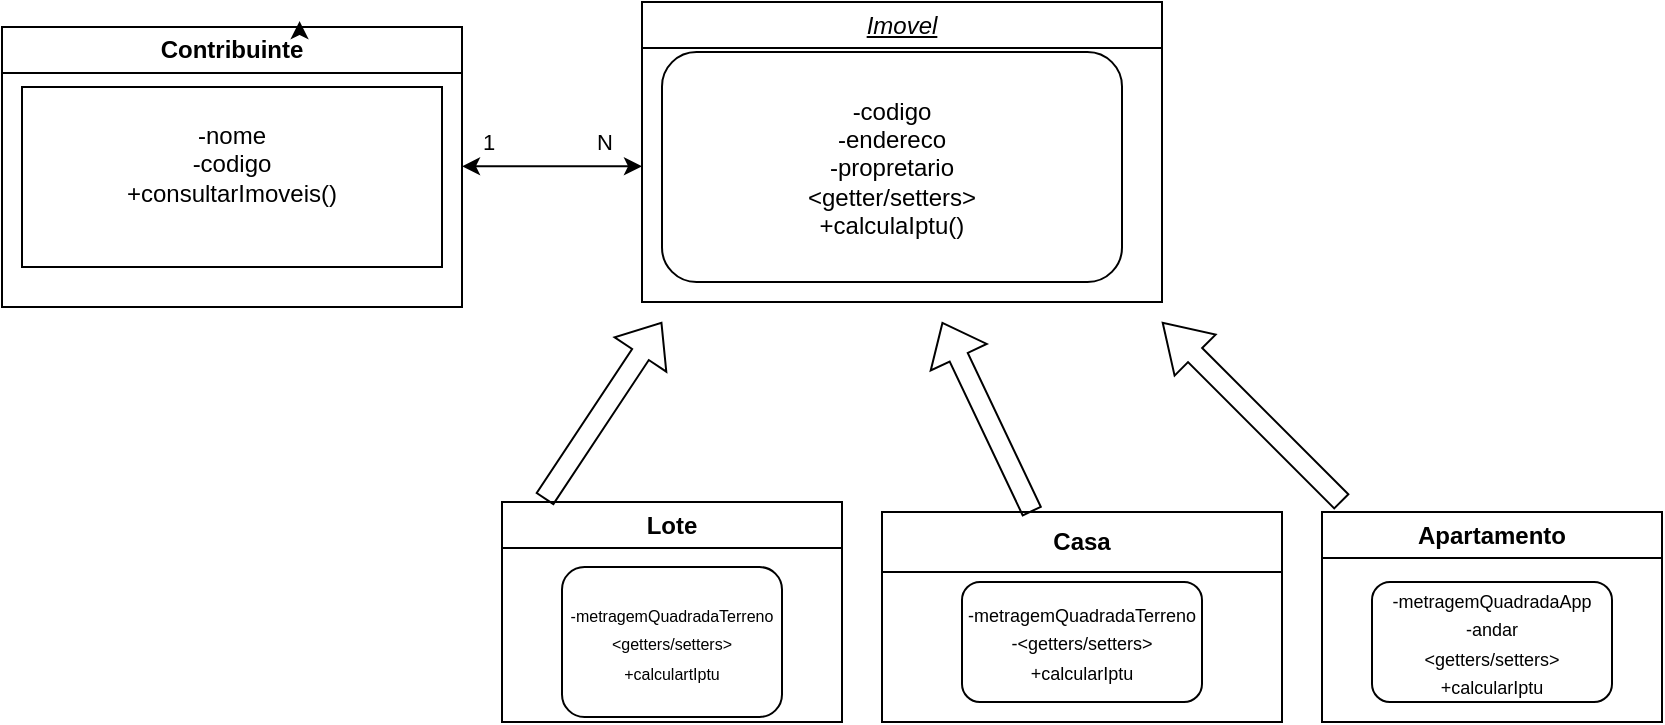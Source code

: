 <mxfile version="28.0.0">
  <diagram name="Página-1" id="NhEo0DLCaknJdFC8N-nL">
    <mxGraphModel dx="1243" dy="650" grid="1" gridSize="10" guides="1" tooltips="1" connect="1" arrows="1" fold="1" page="1" pageScale="1" pageWidth="827" pageHeight="1169" math="0" shadow="0">
      <root>
        <mxCell id="0" />
        <mxCell id="1" parent="0" />
        <mxCell id="cHoE7PxNt6vrXDY2uAkb-1" value="&lt;font style=&quot;vertical-align: inherit;&quot;&gt;&lt;font style=&quot;vertical-align: inherit;&quot;&gt;Contribuinte&lt;/font&gt;&lt;/font&gt;" style="swimlane;whiteSpace=wrap;html=1;" vertex="1" parent="1">
          <mxGeometry x="150" y="72.5" width="230" height="140" as="geometry" />
        </mxCell>
        <mxCell id="cHoE7PxNt6vrXDY2uAkb-2" value="&lt;font style=&quot;vertical-align: inherit;&quot;&gt;&lt;font style=&quot;vertical-align: inherit;&quot;&gt;-nome&lt;/font&gt;&lt;/font&gt;&lt;div&gt;&lt;font style=&quot;vertical-align: inherit;&quot;&gt;&lt;font style=&quot;vertical-align: inherit;&quot;&gt;&lt;font style=&quot;vertical-align: inherit;&quot;&gt;&lt;font style=&quot;vertical-align: inherit;&quot;&gt;-codigo&lt;/font&gt;&lt;/font&gt;&lt;/font&gt;&lt;/font&gt;&lt;/div&gt;&lt;div&gt;&lt;font style=&quot;vertical-align: inherit;&quot;&gt;&lt;font style=&quot;vertical-align: inherit;&quot;&gt;&lt;font style=&quot;vertical-align: inherit;&quot;&gt;&lt;font style=&quot;vertical-align: inherit;&quot;&gt;+consultarImoveis()&lt;/font&gt;&lt;/font&gt;&lt;/font&gt;&lt;/font&gt;&lt;/div&gt;&lt;div&gt;&lt;font style=&quot;vertical-align: inherit;&quot;&gt;&lt;font style=&quot;vertical-align: inherit;&quot;&gt;&lt;font style=&quot;vertical-align: inherit;&quot;&gt;&lt;font style=&quot;vertical-align: inherit;&quot;&gt;&lt;br&gt;&lt;/font&gt;&lt;/font&gt;&lt;/font&gt;&lt;/font&gt;&lt;/div&gt;" style="whiteSpace=wrap;html=1;" vertex="1" parent="cHoE7PxNt6vrXDY2uAkb-1">
          <mxGeometry x="10" y="30" width="210" height="90" as="geometry" />
        </mxCell>
        <mxCell id="cHoE7PxNt6vrXDY2uAkb-3" style="edgeStyle=orthogonalEdgeStyle;rounded=0;orthogonalLoop=1;jettySize=auto;html=1;exitX=0.75;exitY=0;exitDx=0;exitDy=0;entryX=0.647;entryY=-0.021;entryDx=0;entryDy=0;entryPerimeter=0;" edge="1" parent="1" source="cHoE7PxNt6vrXDY2uAkb-1" target="cHoE7PxNt6vrXDY2uAkb-1">
          <mxGeometry relative="1" as="geometry" />
        </mxCell>
        <mxCell id="cHoE7PxNt6vrXDY2uAkb-5" value="&lt;u&gt;&lt;i style=&quot;font-weight: normal;&quot;&gt;Imovel&lt;/i&gt;&lt;/u&gt;" style="swimlane;whiteSpace=wrap;html=1;" vertex="1" parent="1">
          <mxGeometry x="470" y="60" width="260" height="150" as="geometry" />
        </mxCell>
        <mxCell id="cHoE7PxNt6vrXDY2uAkb-17" value="-codigo&lt;div&gt;-endereco&lt;/div&gt;&lt;div&gt;-propretario&lt;/div&gt;&lt;div&gt;&amp;lt;getter/setters&amp;gt;&lt;/div&gt;&lt;div&gt;+calculaIptu()&lt;/div&gt;" style="rounded=1;whiteSpace=wrap;html=1;" vertex="1" parent="cHoE7PxNt6vrXDY2uAkb-5">
          <mxGeometry x="10" y="25" width="230" height="115" as="geometry" />
        </mxCell>
        <mxCell id="cHoE7PxNt6vrXDY2uAkb-7" value="Lote" style="swimlane;whiteSpace=wrap;html=1;" vertex="1" parent="1">
          <mxGeometry x="400" y="310" width="170" height="110" as="geometry" />
        </mxCell>
        <mxCell id="cHoE7PxNt6vrXDY2uAkb-18" value="&lt;font style=&quot;font-size: 8px;&quot;&gt;-metragemQuadradaTerreno&lt;/font&gt;&lt;div&gt;&lt;font style=&quot;font-size: 8px;&quot;&gt;&amp;lt;getters/setters&amp;gt;&lt;/font&gt;&lt;/div&gt;&lt;div&gt;&lt;span style=&quot;font-size: 8px;&quot;&gt;+calculartIptu&lt;/span&gt;&lt;/div&gt;" style="rounded=1;whiteSpace=wrap;html=1;" vertex="1" parent="cHoE7PxNt6vrXDY2uAkb-7">
          <mxGeometry x="30" y="32.5" width="110" height="75" as="geometry" />
        </mxCell>
        <mxCell id="cHoE7PxNt6vrXDY2uAkb-9" value="Casa" style="swimlane;whiteSpace=wrap;html=1;startSize=30;" vertex="1" parent="1">
          <mxGeometry x="590" y="315" width="200" height="105" as="geometry" />
        </mxCell>
        <mxCell id="cHoE7PxNt6vrXDY2uAkb-28" value="&lt;font style=&quot;font-size: 9px;&quot;&gt;-metragemQuadradaTerreno&lt;/font&gt;&lt;div&gt;&lt;font style=&quot;font-size: 9px;&quot;&gt;-&amp;lt;getters/setters&amp;gt;&lt;/font&gt;&lt;/div&gt;&lt;div&gt;&lt;font style=&quot;font-size: 9px;&quot;&gt;+calcularIptu&lt;/font&gt;&lt;/div&gt;" style="rounded=1;whiteSpace=wrap;html=1;" vertex="1" parent="cHoE7PxNt6vrXDY2uAkb-9">
          <mxGeometry x="40" y="35" width="120" height="60" as="geometry" />
        </mxCell>
        <mxCell id="cHoE7PxNt6vrXDY2uAkb-13" value="Apartamento" style="swimlane;whiteSpace=wrap;html=1;" vertex="1" parent="1">
          <mxGeometry x="810" y="315" width="170" height="105" as="geometry" />
        </mxCell>
        <mxCell id="cHoE7PxNt6vrXDY2uAkb-30" value="&lt;font style=&quot;font-size: 9px;&quot;&gt;-metragemQuadradaApp&lt;/font&gt;&lt;div&gt;&lt;font style=&quot;font-size: 9px;&quot;&gt;-andar&lt;/font&gt;&lt;/div&gt;&lt;div&gt;&lt;font style=&quot;font-size: 9px;&quot;&gt;&amp;lt;getters/setters&amp;gt;&lt;/font&gt;&lt;/div&gt;&lt;div&gt;&lt;font style=&quot;font-size: 9px;&quot;&gt;+calcularIptu&lt;/font&gt;&lt;/div&gt;" style="rounded=1;whiteSpace=wrap;html=1;" vertex="1" parent="cHoE7PxNt6vrXDY2uAkb-13">
          <mxGeometry x="25" y="35" width="120" height="60" as="geometry" />
        </mxCell>
        <mxCell id="cHoE7PxNt6vrXDY2uAkb-14" value="" style="shape=flexArrow;endArrow=classic;html=1;rounded=0;exitX=0.125;exitY=-0.012;exitDx=0;exitDy=0;exitPerimeter=0;" edge="1" parent="1" source="cHoE7PxNt6vrXDY2uAkb-7">
          <mxGeometry width="50" height="50" relative="1" as="geometry">
            <mxPoint x="480" y="250" as="sourcePoint" />
            <mxPoint x="480" y="220" as="targetPoint" />
          </mxGeometry>
        </mxCell>
        <mxCell id="cHoE7PxNt6vrXDY2uAkb-15" value="" style="shape=flexArrow;endArrow=classic;html=1;rounded=0;" edge="1" parent="1" source="cHoE7PxNt6vrXDY2uAkb-9">
          <mxGeometry width="50" height="50" relative="1" as="geometry">
            <mxPoint x="530" y="270" as="sourcePoint" />
            <mxPoint x="620" y="220" as="targetPoint" />
          </mxGeometry>
        </mxCell>
        <mxCell id="cHoE7PxNt6vrXDY2uAkb-16" value="" style="shape=flexArrow;endArrow=classic;html=1;rounded=0;endWidth=18;endSize=7.3;" edge="1" parent="1">
          <mxGeometry width="50" height="50" relative="1" as="geometry">
            <mxPoint x="820" y="310" as="sourcePoint" />
            <mxPoint x="730" y="220" as="targetPoint" />
          </mxGeometry>
        </mxCell>
        <mxCell id="cHoE7PxNt6vrXDY2uAkb-22" value="" style="endArrow=classic;startArrow=classic;html=1;rounded=0;" edge="1" parent="1">
          <mxGeometry width="50" height="50" relative="1" as="geometry">
            <mxPoint x="380" y="142.16" as="sourcePoint" />
            <mxPoint x="470" y="142.16" as="targetPoint" />
            <Array as="points">
              <mxPoint x="420" y="142.16" />
            </Array>
          </mxGeometry>
        </mxCell>
        <mxCell id="cHoE7PxNt6vrXDY2uAkb-26" value="1" style="edgeLabel;html=1;align=center;verticalAlign=middle;resizable=0;points=[];" vertex="1" connectable="0" parent="cHoE7PxNt6vrXDY2uAkb-22">
          <mxGeometry x="-0.724" y="-2" relative="1" as="geometry">
            <mxPoint y="-14" as="offset" />
          </mxGeometry>
        </mxCell>
        <mxCell id="cHoE7PxNt6vrXDY2uAkb-27" value="N" style="edgeLabel;html=1;align=center;verticalAlign=middle;resizable=0;points=[];" vertex="1" connectable="0" parent="cHoE7PxNt6vrXDY2uAkb-22">
          <mxGeometry x="0.655" relative="1" as="geometry">
            <mxPoint x="-4" y="-12" as="offset" />
          </mxGeometry>
        </mxCell>
      </root>
    </mxGraphModel>
  </diagram>
</mxfile>
